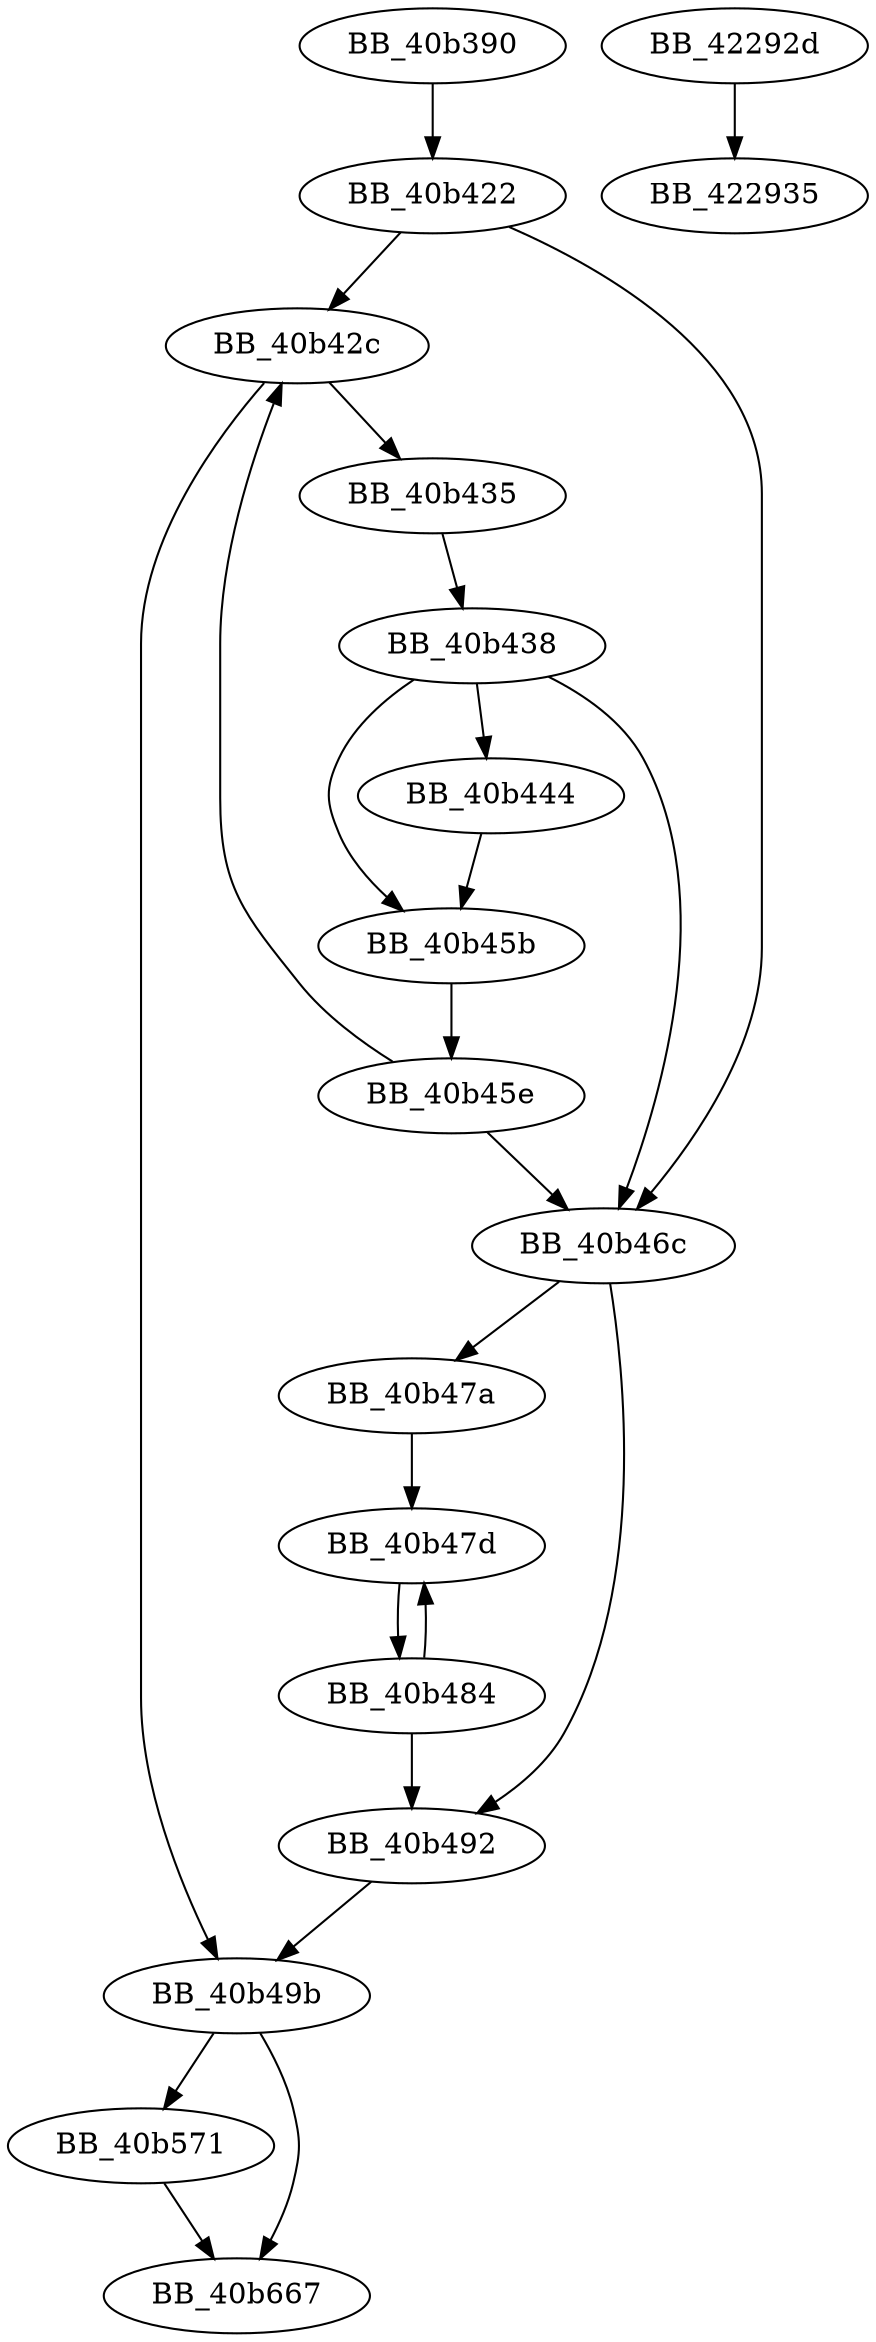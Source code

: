 DiGraph sub_40B390{
BB_40b390->BB_40b422
BB_40b422->BB_40b42c
BB_40b422->BB_40b46c
BB_40b42c->BB_40b435
BB_40b42c->BB_40b49b
BB_40b435->BB_40b438
BB_40b438->BB_40b444
BB_40b438->BB_40b45b
BB_40b438->BB_40b46c
BB_40b444->BB_40b45b
BB_40b45b->BB_40b45e
BB_40b45e->BB_40b42c
BB_40b45e->BB_40b46c
BB_40b46c->BB_40b47a
BB_40b46c->BB_40b492
BB_40b47a->BB_40b47d
BB_40b47d->BB_40b484
BB_40b484->BB_40b47d
BB_40b484->BB_40b492
BB_40b492->BB_40b49b
BB_40b49b->BB_40b571
BB_40b49b->BB_40b667
BB_40b571->BB_40b667
BB_42292d->BB_422935
}
